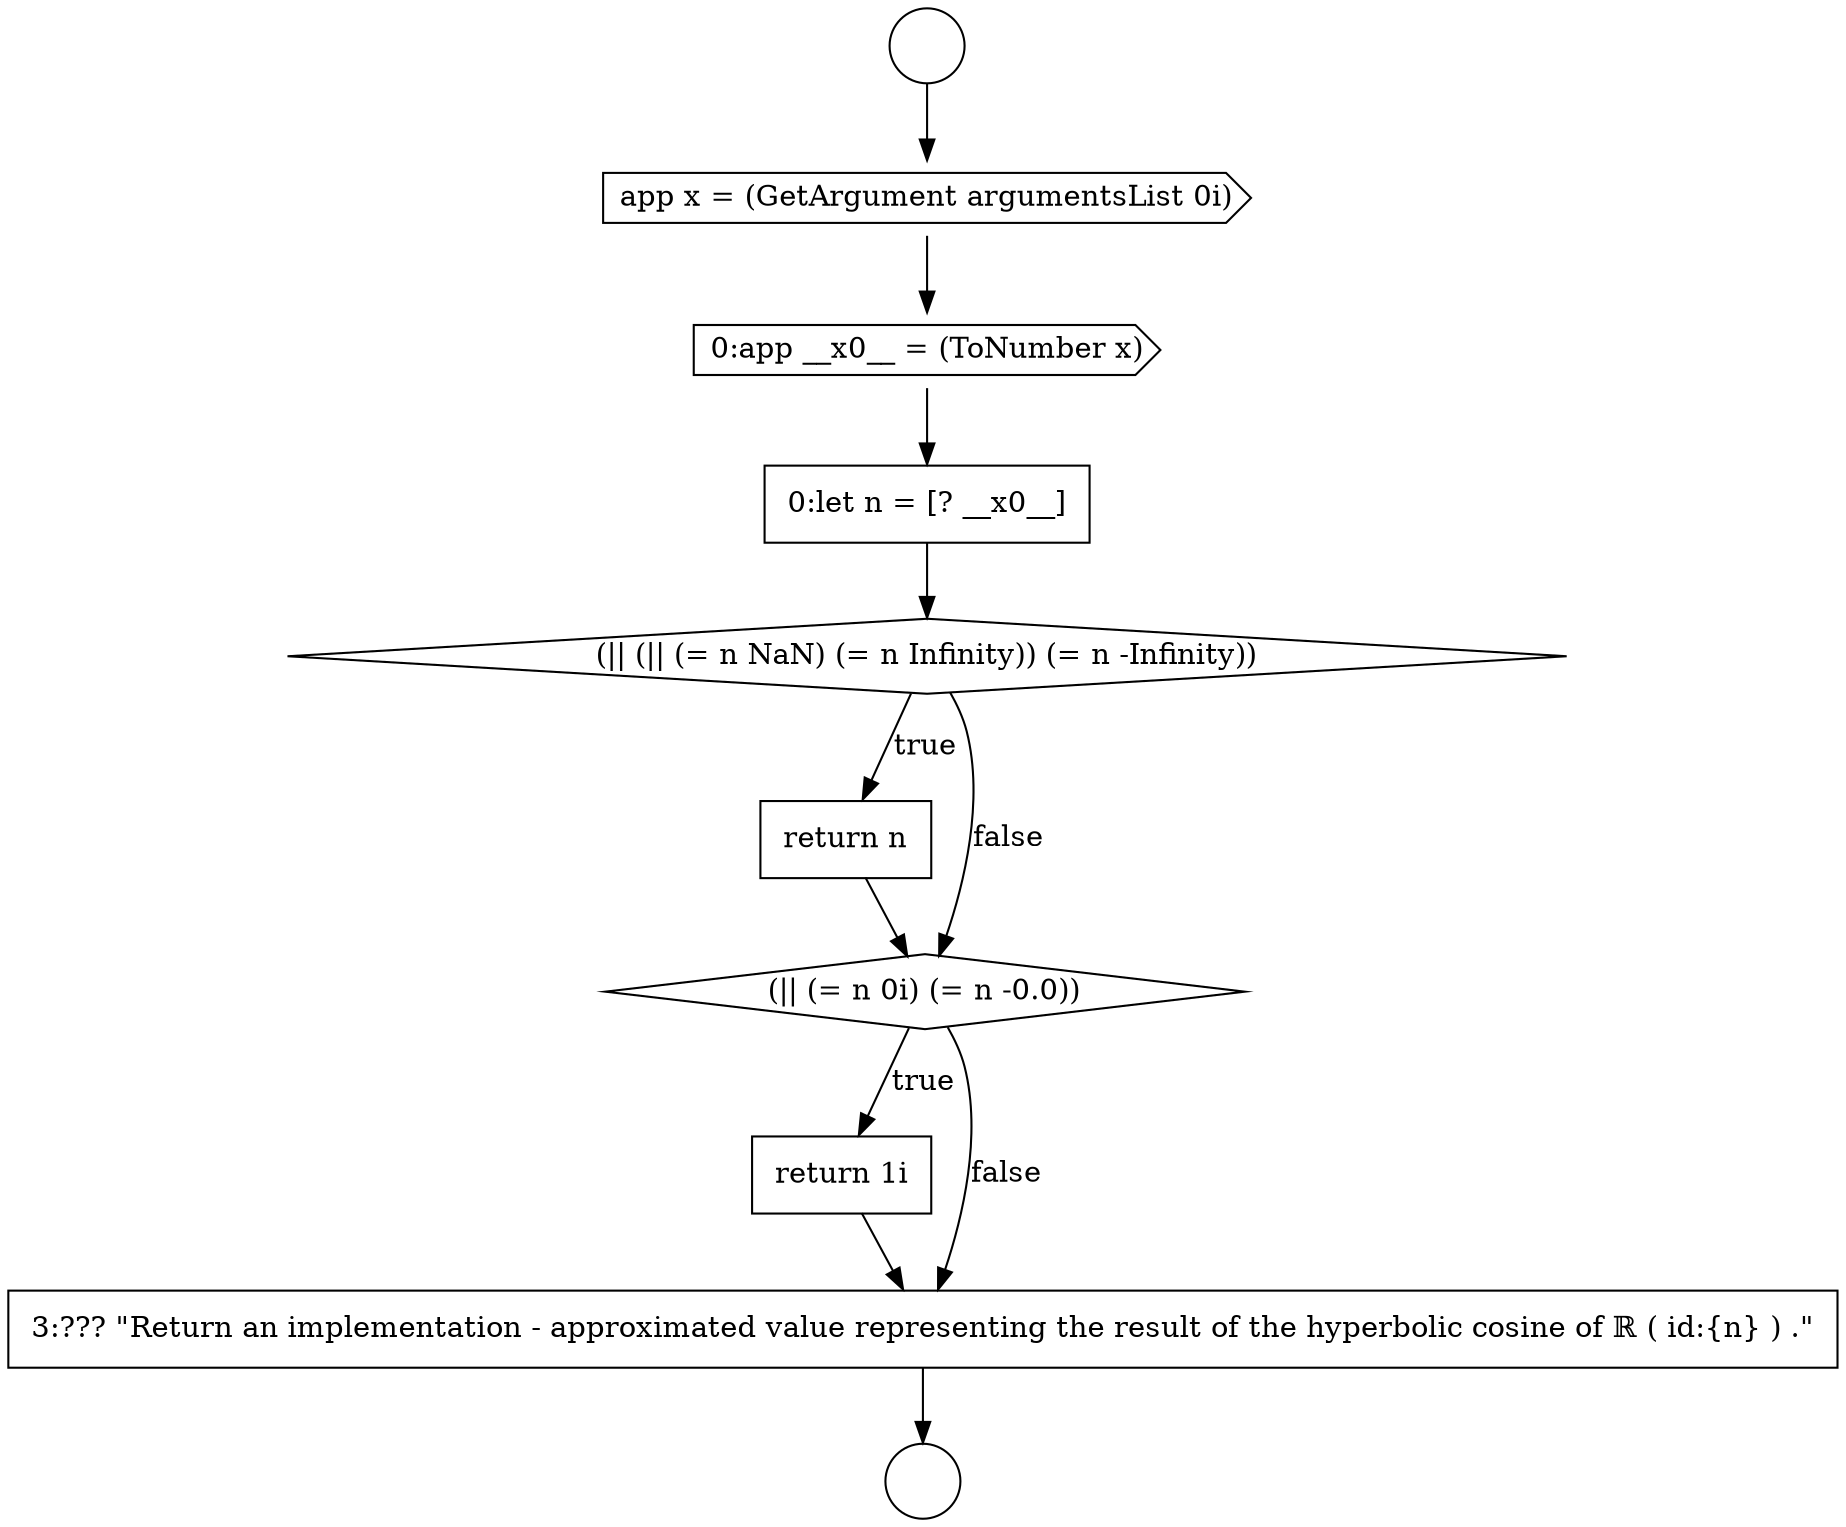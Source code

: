 digraph {
  node12833 [shape=none, margin=0, label=<<font color="black">
    <table border="0" cellborder="1" cellspacing="0" cellpadding="10">
      <tr><td align="left">0:let n = [? __x0__]</td></tr>
    </table>
  </font>> color="black" fillcolor="white" style=filled]
  node12832 [shape=cds, label=<<font color="black">0:app __x0__ = (ToNumber x)</font>> color="black" fillcolor="white" style=filled]
  node12837 [shape=none, margin=0, label=<<font color="black">
    <table border="0" cellborder="1" cellspacing="0" cellpadding="10">
      <tr><td align="left">return 1i</td></tr>
    </table>
  </font>> color="black" fillcolor="white" style=filled]
  node12834 [shape=diamond, label=<<font color="black">(|| (|| (= n NaN) (= n Infinity)) (= n -Infinity))</font>> color="black" fillcolor="white" style=filled]
  node12835 [shape=none, margin=0, label=<<font color="black">
    <table border="0" cellborder="1" cellspacing="0" cellpadding="10">
      <tr><td align="left">return n</td></tr>
    </table>
  </font>> color="black" fillcolor="white" style=filled]
  node12830 [shape=circle label=" " color="black" fillcolor="white" style=filled]
  node12829 [shape=circle label=" " color="black" fillcolor="white" style=filled]
  node12836 [shape=diamond, label=<<font color="black">(|| (= n 0i) (= n -0.0))</font>> color="black" fillcolor="white" style=filled]
  node12838 [shape=none, margin=0, label=<<font color="black">
    <table border="0" cellborder="1" cellspacing="0" cellpadding="10">
      <tr><td align="left">3:??? &quot;Return an implementation - approximated value representing the result of the hyperbolic cosine of ℝ ( id:{n} ) .&quot;</td></tr>
    </table>
  </font>> color="black" fillcolor="white" style=filled]
  node12831 [shape=cds, label=<<font color="black">app x = (GetArgument argumentsList 0i)</font>> color="black" fillcolor="white" style=filled]
  node12831 -> node12832 [ color="black"]
  node12837 -> node12838 [ color="black"]
  node12838 -> node12830 [ color="black"]
  node12829 -> node12831 [ color="black"]
  node12834 -> node12835 [label=<<font color="black">true</font>> color="black"]
  node12834 -> node12836 [label=<<font color="black">false</font>> color="black"]
  node12836 -> node12837 [label=<<font color="black">true</font>> color="black"]
  node12836 -> node12838 [label=<<font color="black">false</font>> color="black"]
  node12832 -> node12833 [ color="black"]
  node12835 -> node12836 [ color="black"]
  node12833 -> node12834 [ color="black"]
}
